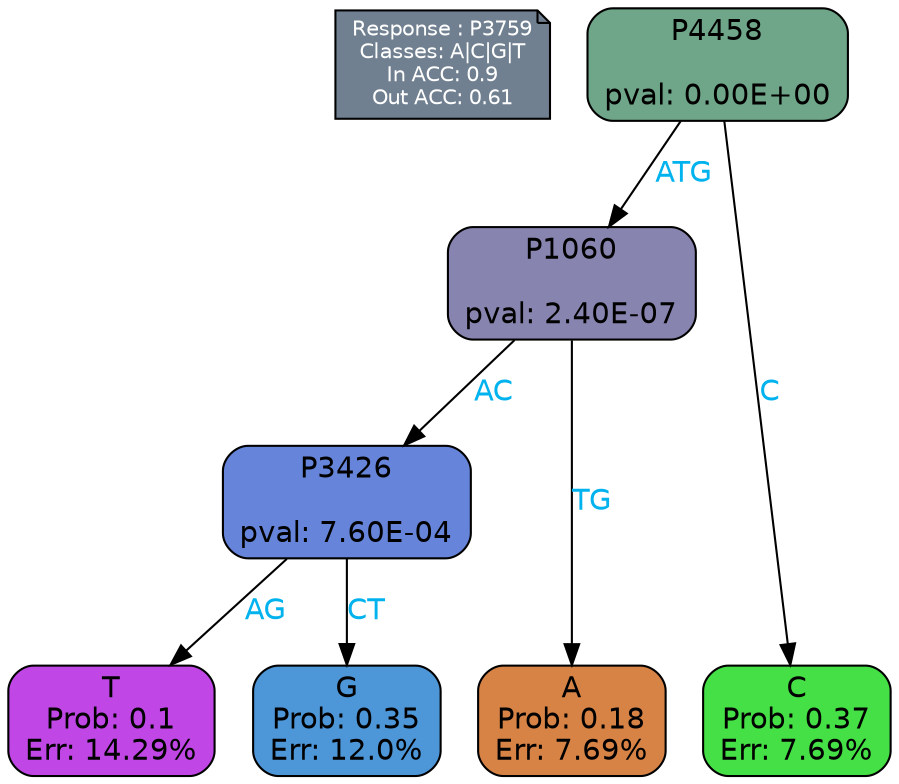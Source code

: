 digraph Tree {
node [shape=box, style="filled, rounded", color="black", fontname=helvetica] ;
graph [ranksep=equally, splines=polylines, bgcolor=transparent, dpi=600] ;
edge [fontname=helvetica] ;
LEGEND [label="Response : P3759
Classes: A|C|G|T
In ACC: 0.9
Out ACC: 0.61
",shape=note,align=left,style=filled,fillcolor="slategray",fontcolor="white",fontsize=10];1 [label="P4458

pval: 0.00E+00", fillcolor="#6fa588"] ;
2 [label="P1060

pval: 2.40E-07", fillcolor="#8784af"] ;
3 [label="P3426

pval: 7.60E-04", fillcolor="#6685da"] ;
4 [label="T
Prob: 0.1
Err: 14.29%", fillcolor="#c047e5"] ;
5 [label="G
Prob: 0.35
Err: 12.0%", fillcolor="#4d96d7"] ;
6 [label="A
Prob: 0.18
Err: 7.69%", fillcolor="#d78346"] ;
7 [label="C
Prob: 0.37
Err: 7.69%", fillcolor="#45df46"] ;
1 -> 2 [label="ATG",fontcolor=deepskyblue2] ;
1 -> 7 [label="C",fontcolor=deepskyblue2] ;
2 -> 3 [label="AC",fontcolor=deepskyblue2] ;
2 -> 6 [label="TG",fontcolor=deepskyblue2] ;
3 -> 4 [label="AG",fontcolor=deepskyblue2] ;
3 -> 5 [label="CT",fontcolor=deepskyblue2] ;
{rank = same; 4;5;6;7;}{rank = same; LEGEND;1;}}